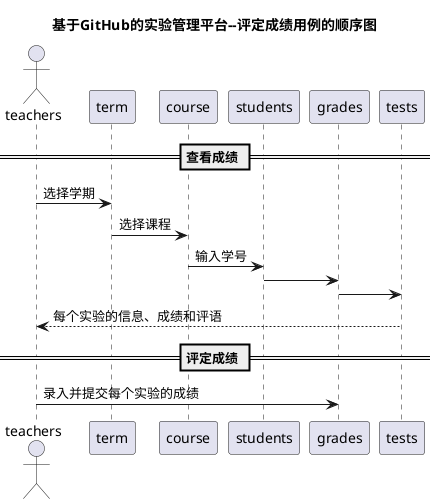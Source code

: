 
@startuml

title 基于GitHub的实验管理平台--评定成绩用例的顺序图

actor teachers

== 查看成绩 ==
teachers -> term :选择学期
term -> course : 选择课程
course -> students : 输入学号

students -> grades

grades -> tests

tests --> teachers:每个实验的信息、成绩和评语

== 评定成绩 ==

teachers -> grades : 录入并提交每个实验的成绩

@enduml
